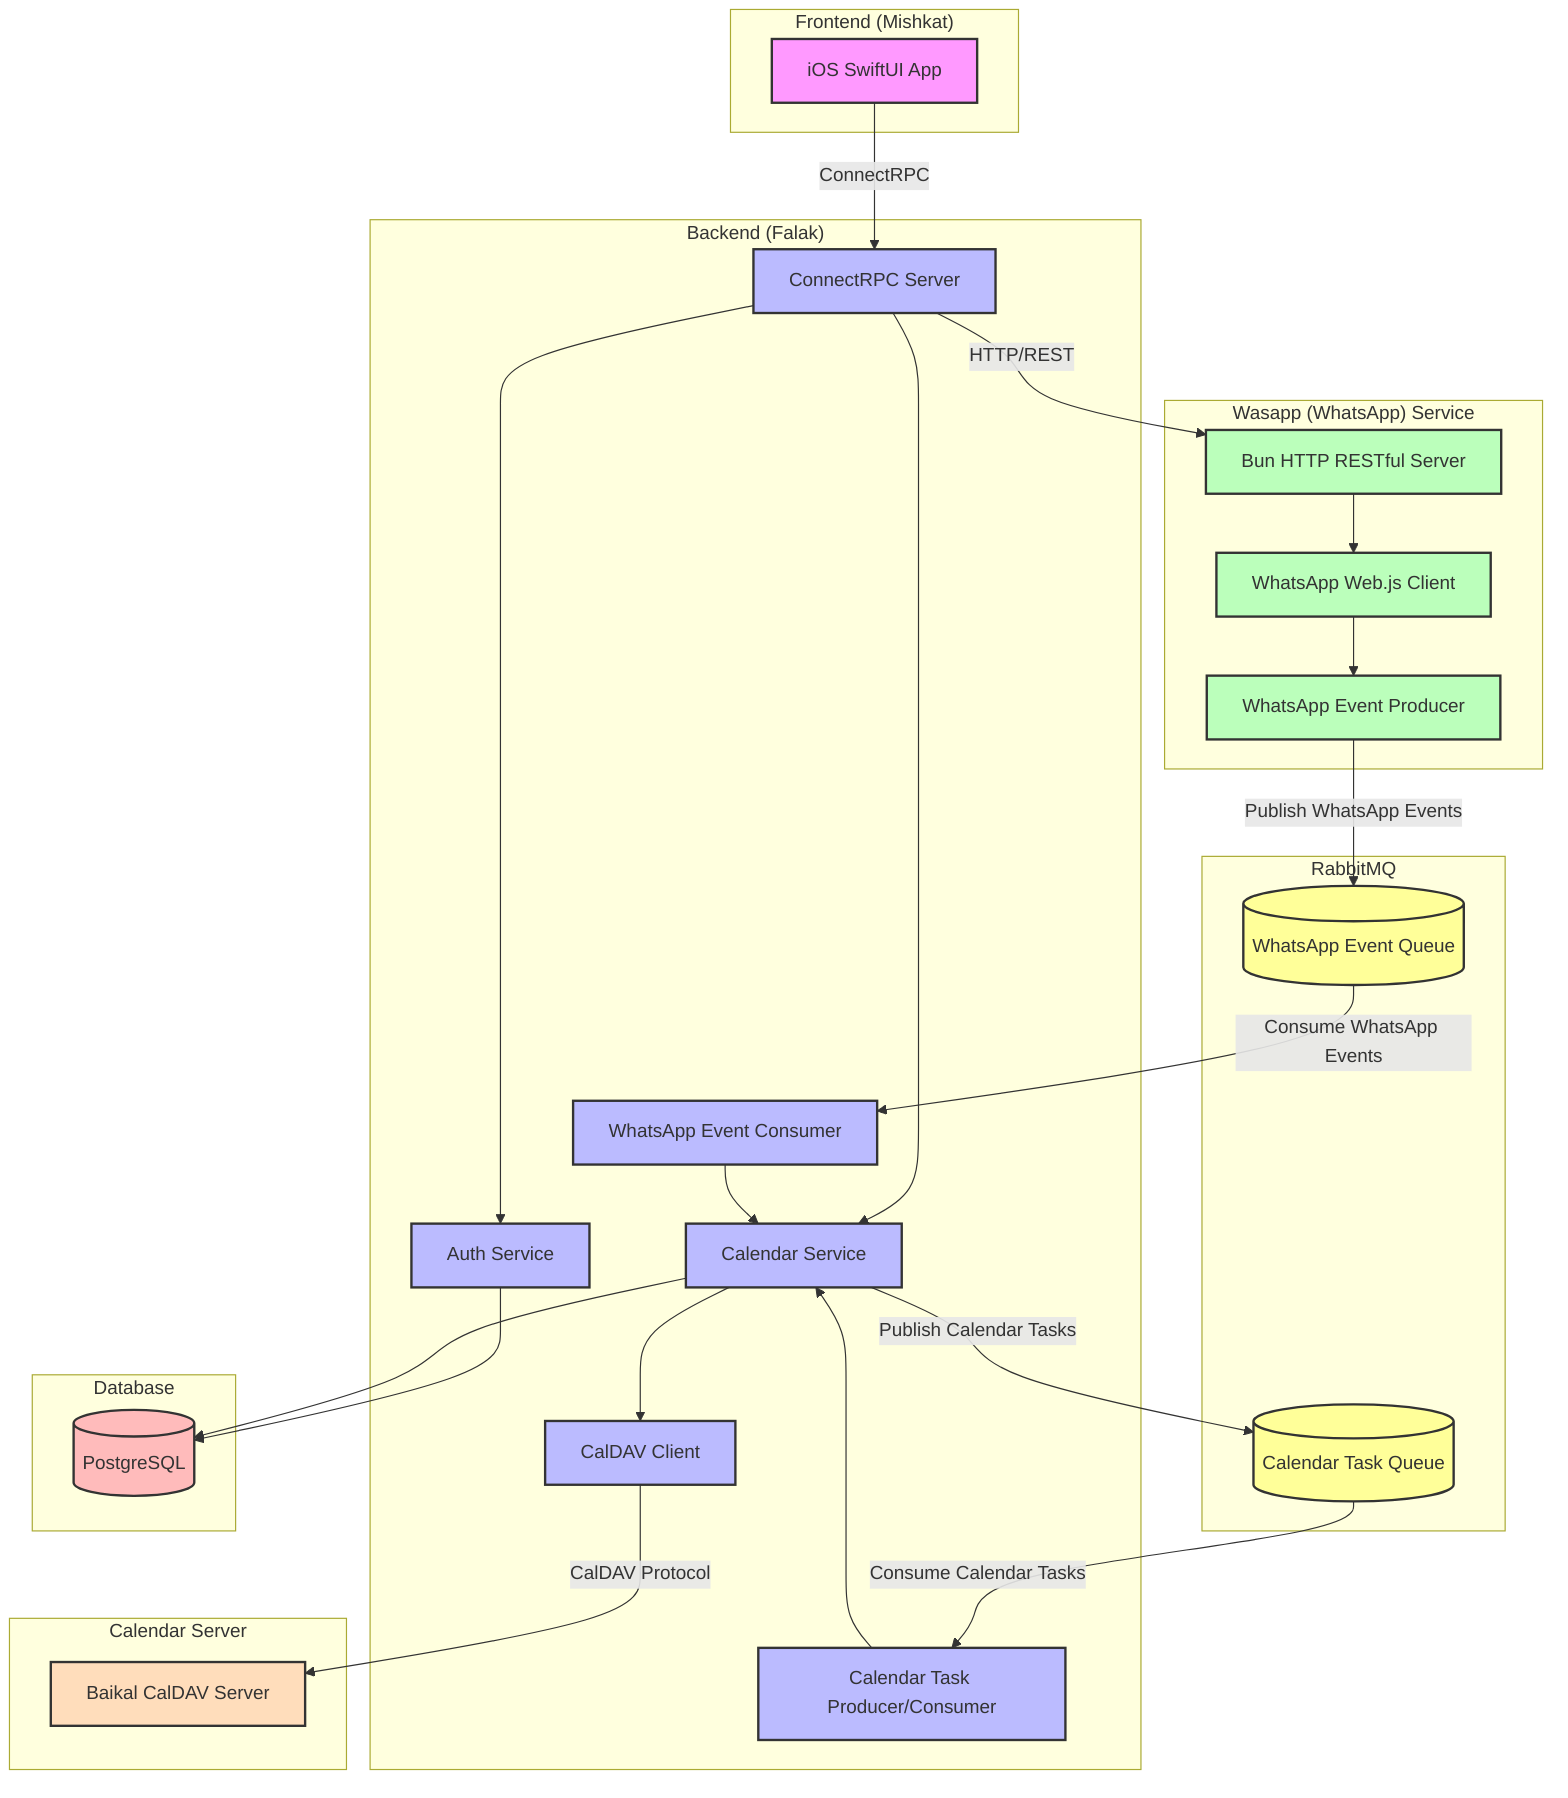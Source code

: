 %% use this to compile it:
%% mmdc -i docs/diagrams/architecture.mmd -o ./docs/gp1/images/architecture.png -w 900
graph TB
    subgraph "Frontend (Mishkat)"
        A[iOS SwiftUI App]
    end

    subgraph "Backend (Falak)"
        B[ConnectRPC Server]
        C[Auth Service]
        D[Calendar Service]
        E[CalDAV Client]
        I[WhatsApp Event Consumer]
        M[Calendar Task Producer/Consumer]
    end

    subgraph "Wasapp (WhatsApp) Service"
        F[Bun HTTP RESTful Server]
        G[WhatsApp Web.js Client]
        J[WhatsApp Event Producer]
    end

    subgraph "RabbitMQ"
        K_WA[(WhatsApp Event Queue)]
        K_CAL[(Calendar Task Queue)]
    end

    subgraph "Database"
        H[(PostgreSQL)]
    end

    subgraph "Calendar Server"
        BAIKAL[Baikal CalDAV Server]
    end

    %% Frontend -> Backend
    A --"ConnectRPC"--> B

    B --> C
    B --> D
    D --> E
    E --"CalDAV Protocol"--> BAIKAL
    B --"HTTP/REST"--> F

    F --> G
    G --> J
    J --"Publish WhatsApp Events"--> K_WA

    K_WA --"Consume WhatsApp Events"--> I
    I --> D

    D --"Publish Calendar Tasks"--> K_CAL
    K_CAL --"Consume Calendar Tasks"--> M
    M --> D

    C --> H
    D --> H

    classDef frontend fill:#f9f,stroke:#333,stroke-width:2px;
    classDef backend fill:#bbf,stroke:#333,stroke-width:2px;
    classDef whatsapp fill:#bfb,stroke:#333,stroke-width:2px;
    classDef database fill:#fbb,stroke:#333,stroke-width:2px;
    classDef queue fill:#ff9,stroke:#333,stroke-width:2px;
    classDef calendar fill:#fdb,stroke:#333,stroke-width:2px;

    class A frontend;
    class B,C,D,E,I,M backend;
    class F,G,J whatsapp;
    class H database;
    class K_WA,K_CAL queue;
    class BAIKAL calendar;
